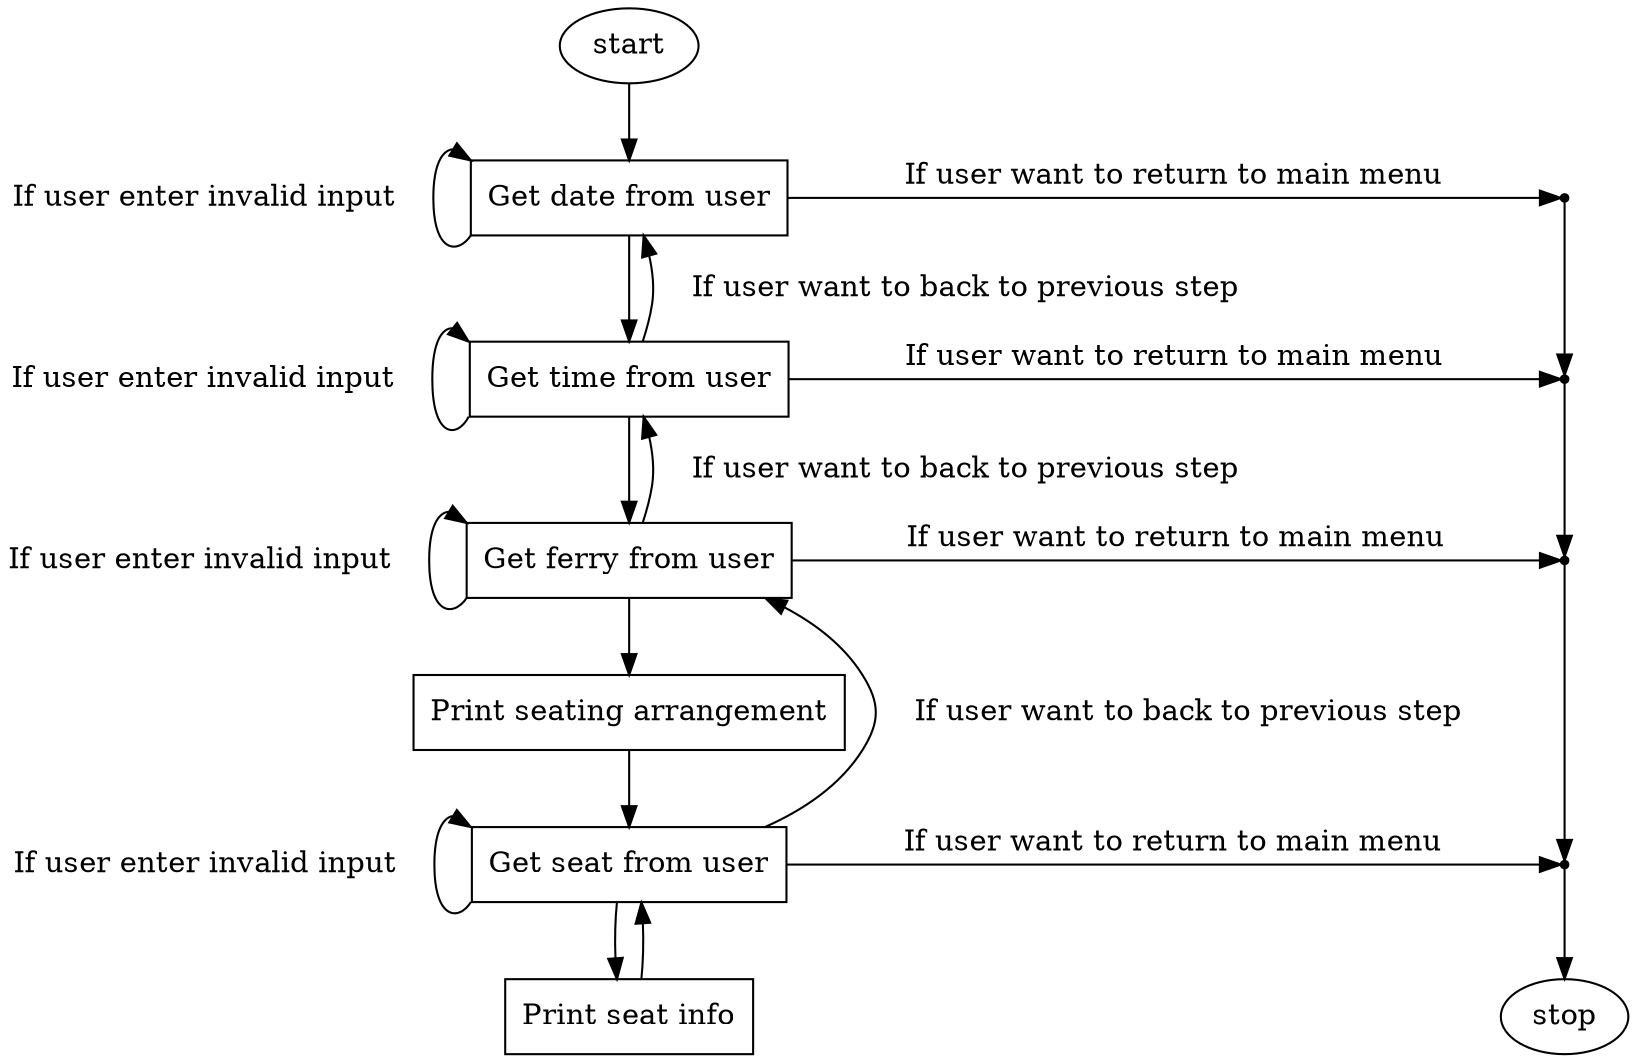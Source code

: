 digraph G {
    node [shape="ellipse"];
    start;
    stop;

    node [shape="point"];
    _a; _b; _c; _d;

    node [shape="box"];
    a [label="Get date from user"];
    b [label="Get time from user"];
    c [label="Get ferry from user"];
    d [label="Print seating arrangement"];
    e [label="Get seat from user"];
    f [label="Print seat info"];

    edge [weight=100];
    start -> a -> b -> c -> d -> e -> f;
    _a -> _b -> _c -> _d -> stop;

    edge [weight=1];
    a -> b -> c -> e [dir="back", label="    If user want to back to previous step"];
    e -> f [dir="back"];

    edge [label="If user want to return to main menu"];
    {rank="same"; a -> _a;}
    {rank="same"; b -> _b;}
    {rank="same"; c -> _c;}
    {rank="same"; e -> _d;}

    edge [label="If user enter invalid input    "];
    a:sw -> a:nw;
    b:sw -> b:nw;
    c:sw -> c:nw;
    e:sw -> e:nw;

    edge [label=""];
}
